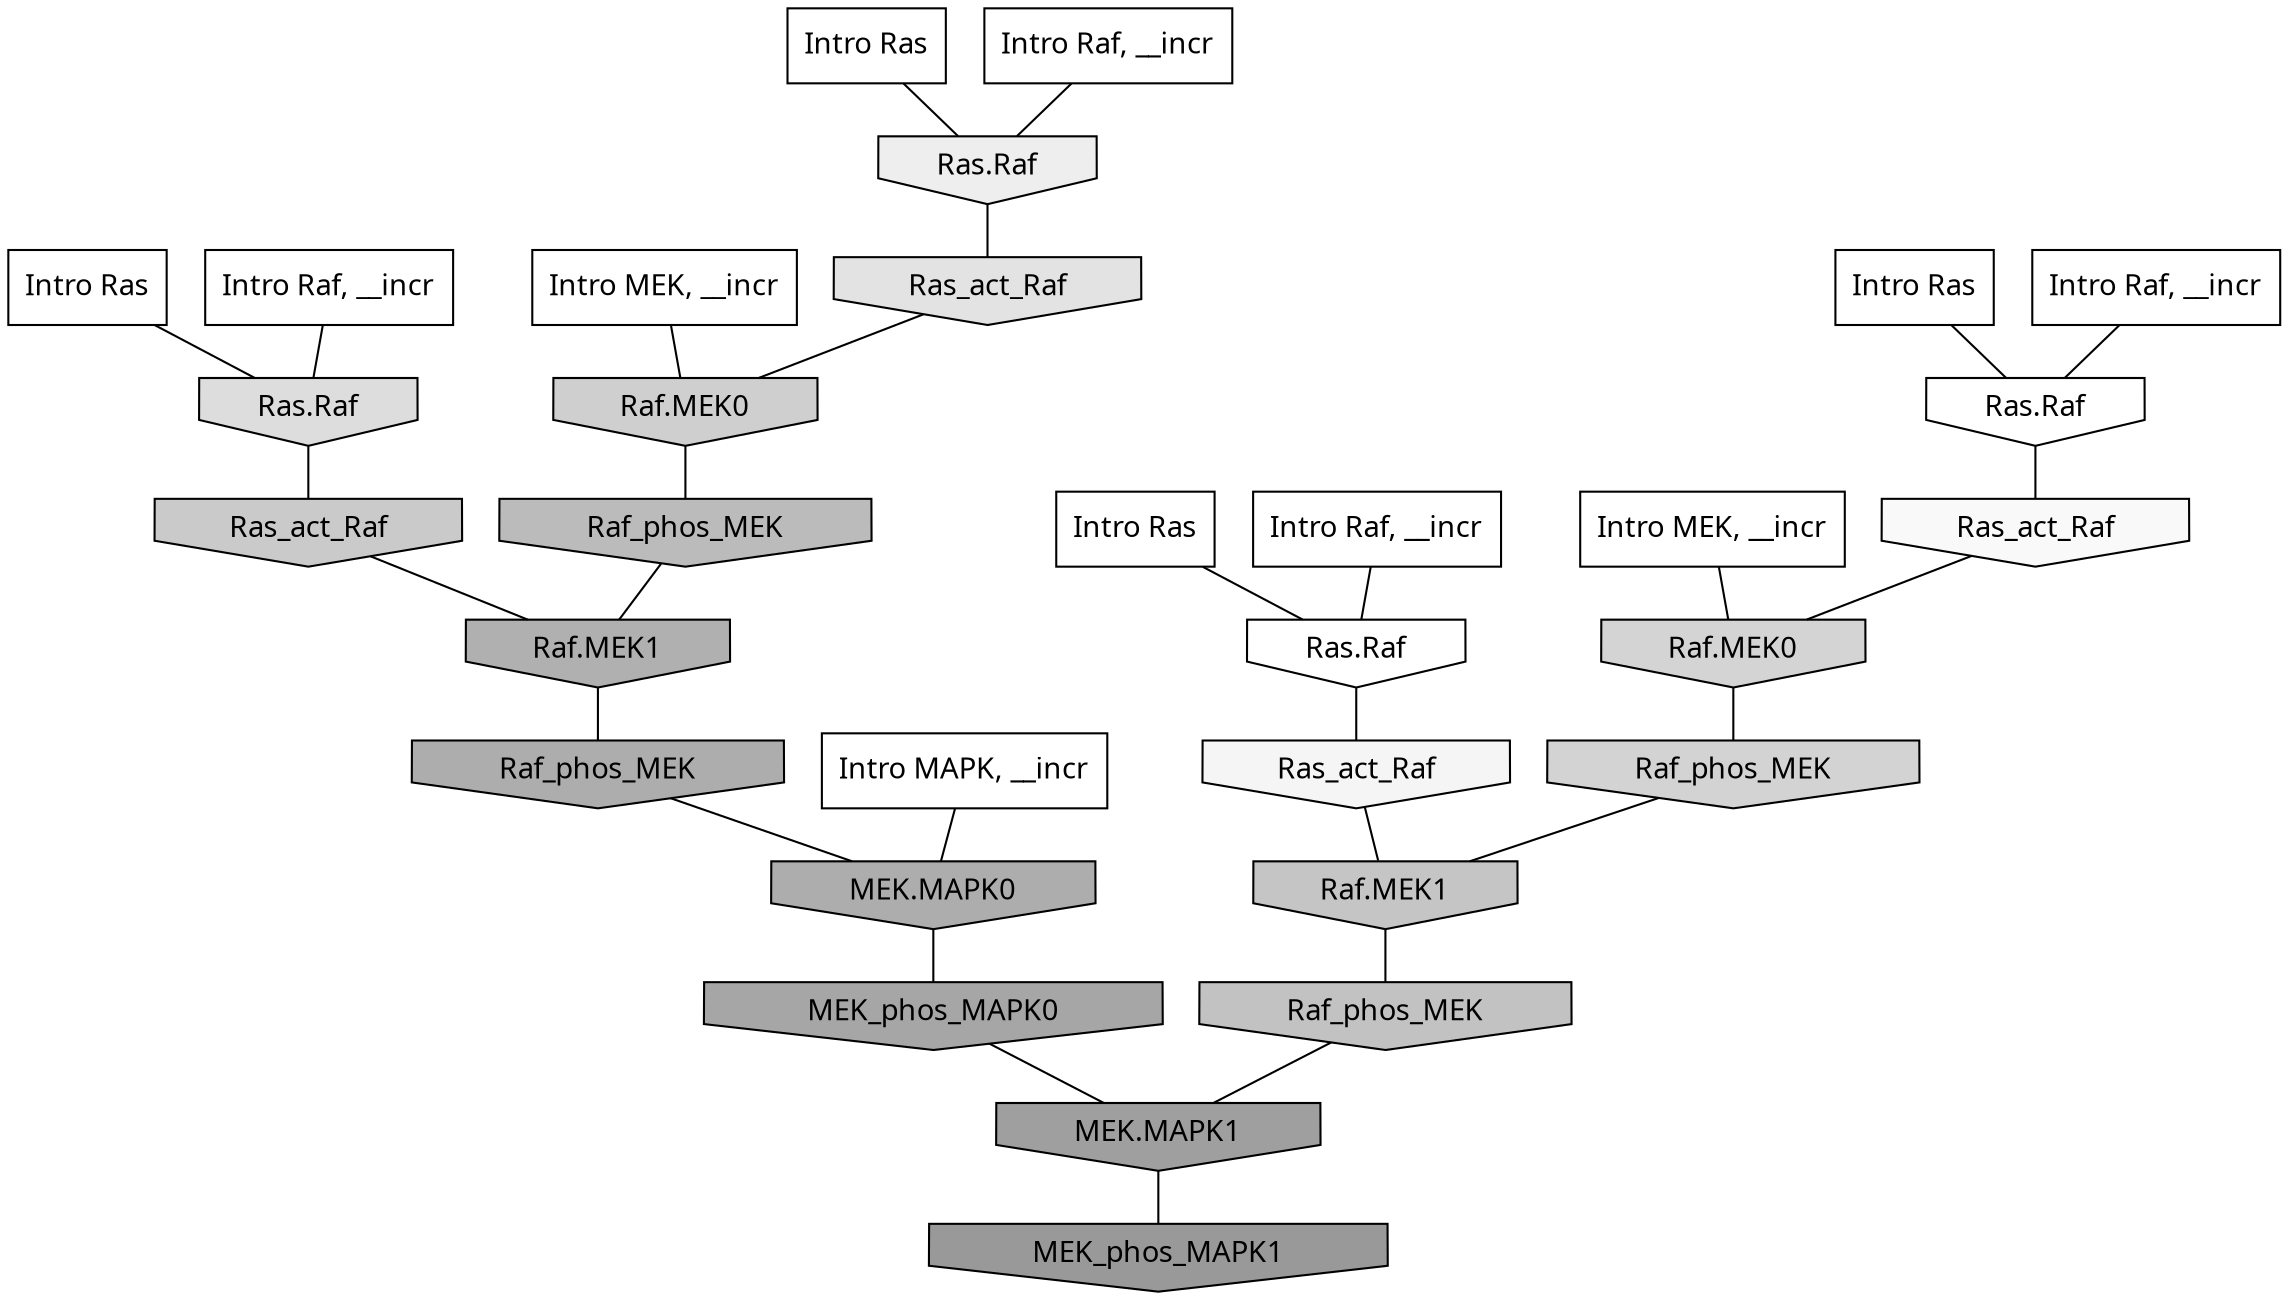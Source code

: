 digraph G{
  rankdir="TB";
  ranksep=0.30;
  node [fontname="CMU Serif"];
  edge [fontname="CMU Serif"];
  
  35 [label="Intro Ras", shape=rectangle, style=filled, fillcolor="0.000 0.000 1.000"]
  
  49 [label="Intro Ras", shape=rectangle, style=filled, fillcolor="0.000 0.000 1.000"]
  
  84 [label="Intro Ras", shape=rectangle, style=filled, fillcolor="0.000 0.000 1.000"]
  
  99 [label="Intro Ras", shape=rectangle, style=filled, fillcolor="0.000 0.000 1.000"]
  
  510 [label="Intro Raf, __incr", shape=rectangle, style=filled, fillcolor="0.000 0.000 1.000"]
  
  652 [label="Intro Raf, __incr", shape=rectangle, style=filled, fillcolor="0.000 0.000 1.000"]
  
  677 [label="Intro Raf, __incr", shape=rectangle, style=filled, fillcolor="0.000 0.000 1.000"]
  
  938 [label="Intro Raf, __incr", shape=rectangle, style=filled, fillcolor="0.000 0.000 1.000"]
  
  1785 [label="Intro MEK, __incr", shape=rectangle, style=filled, fillcolor="0.000 0.000 1.000"]
  
  1972 [label="Intro MEK, __incr", shape=rectangle, style=filled, fillcolor="0.000 0.000 1.000"]
  
  2634 [label="Intro MAPK, __incr", shape=rectangle, style=filled, fillcolor="0.000 0.000 1.000"]
  
  3203 [label="Ras.Raf", shape=invhouse, style=filled, fillcolor="0.000 0.000 1.000"]
  
  3267 [label="Ras.Raf", shape=invhouse, style=filled, fillcolor="0.000 0.000 1.000"]
  
  3472 [label="Ras_act_Raf", shape=invhouse, style=filled, fillcolor="0.000 0.000 0.975"]
  
  3589 [label="Ras_act_Raf", shape=invhouse, style=filled, fillcolor="0.000 0.000 0.959"]
  
  3921 [label="Ras.Raf", shape=invhouse, style=filled, fillcolor="0.000 0.000 0.930"]
  
  4558 [label="Ras_act_Raf", shape=invhouse, style=filled, fillcolor="0.000 0.000 0.888"]
  
  4951 [label="Ras.Raf", shape=invhouse, style=filled, fillcolor="0.000 0.000 0.865"]
  
  5556 [label="Raf.MEK0", shape=invhouse, style=filled, fillcolor="0.000 0.000 0.829"]
  
  5611 [label="Raf_phos_MEK", shape=invhouse, style=filled, fillcolor="0.000 0.000 0.825"]
  
  5958 [label="Raf.MEK0", shape=invhouse, style=filled, fillcolor="0.000 0.000 0.809"]
  
  6323 [label="Ras_act_Raf", shape=invhouse, style=filled, fillcolor="0.000 0.000 0.790"]
  
  6791 [label="Raf.MEK1", shape=invhouse, style=filled, fillcolor="0.000 0.000 0.772"]
  
  7126 [label="Raf_phos_MEK", shape=invhouse, style=filled, fillcolor="0.000 0.000 0.761"]
  
  8101 [label="Raf_phos_MEK", shape=invhouse, style=filled, fillcolor="0.000 0.000 0.731"]
  
  9604 [label="Raf.MEK1", shape=invhouse, style=filled, fillcolor="0.000 0.000 0.690"]
  
  10203 [label="Raf_phos_MEK", shape=invhouse, style=filled, fillcolor="0.000 0.000 0.676"]
  
  10206 [label="MEK.MAPK0", shape=invhouse, style=filled, fillcolor="0.000 0.000 0.676"]
  
  11517 [label="MEK_phos_MAPK0", shape=invhouse, style=filled, fillcolor="0.000 0.000 0.651"]
  
  13254 [label="MEK.MAPK1", shape=invhouse, style=filled, fillcolor="0.000 0.000 0.622"]
  
  14887 [label="MEK_phos_MAPK1", shape=invhouse, style=filled, fillcolor="0.000 0.000 0.600"]
  
  
  13254 -> 14887 [dir=none, color="0.000 0.000 0.000"] 
  11517 -> 13254 [dir=none, color="0.000 0.000 0.000"] 
  10206 -> 11517 [dir=none, color="0.000 0.000 0.000"] 
  10203 -> 10206 [dir=none, color="0.000 0.000 0.000"] 
  9604 -> 10203 [dir=none, color="0.000 0.000 0.000"] 
  8101 -> 9604 [dir=none, color="0.000 0.000 0.000"] 
  7126 -> 13254 [dir=none, color="0.000 0.000 0.000"] 
  6791 -> 7126 [dir=none, color="0.000 0.000 0.000"] 
  6323 -> 9604 [dir=none, color="0.000 0.000 0.000"] 
  5958 -> 8101 [dir=none, color="0.000 0.000 0.000"] 
  5611 -> 6791 [dir=none, color="0.000 0.000 0.000"] 
  5556 -> 5611 [dir=none, color="0.000 0.000 0.000"] 
  4951 -> 6323 [dir=none, color="0.000 0.000 0.000"] 
  4558 -> 5958 [dir=none, color="0.000 0.000 0.000"] 
  3921 -> 4558 [dir=none, color="0.000 0.000 0.000"] 
  3589 -> 6791 [dir=none, color="0.000 0.000 0.000"] 
  3472 -> 5556 [dir=none, color="0.000 0.000 0.000"] 
  3267 -> 3472 [dir=none, color="0.000 0.000 0.000"] 
  3203 -> 3589 [dir=none, color="0.000 0.000 0.000"] 
  2634 -> 10206 [dir=none, color="0.000 0.000 0.000"] 
  1972 -> 5556 [dir=none, color="0.000 0.000 0.000"] 
  1785 -> 5958 [dir=none, color="0.000 0.000 0.000"] 
  938 -> 3267 [dir=none, color="0.000 0.000 0.000"] 
  677 -> 3203 [dir=none, color="0.000 0.000 0.000"] 
  652 -> 3921 [dir=none, color="0.000 0.000 0.000"] 
  510 -> 4951 [dir=none, color="0.000 0.000 0.000"] 
  99 -> 3921 [dir=none, color="0.000 0.000 0.000"] 
  84 -> 3203 [dir=none, color="0.000 0.000 0.000"] 
  49 -> 3267 [dir=none, color="0.000 0.000 0.000"] 
  35 -> 4951 [dir=none, color="0.000 0.000 0.000"] 
  
  }
